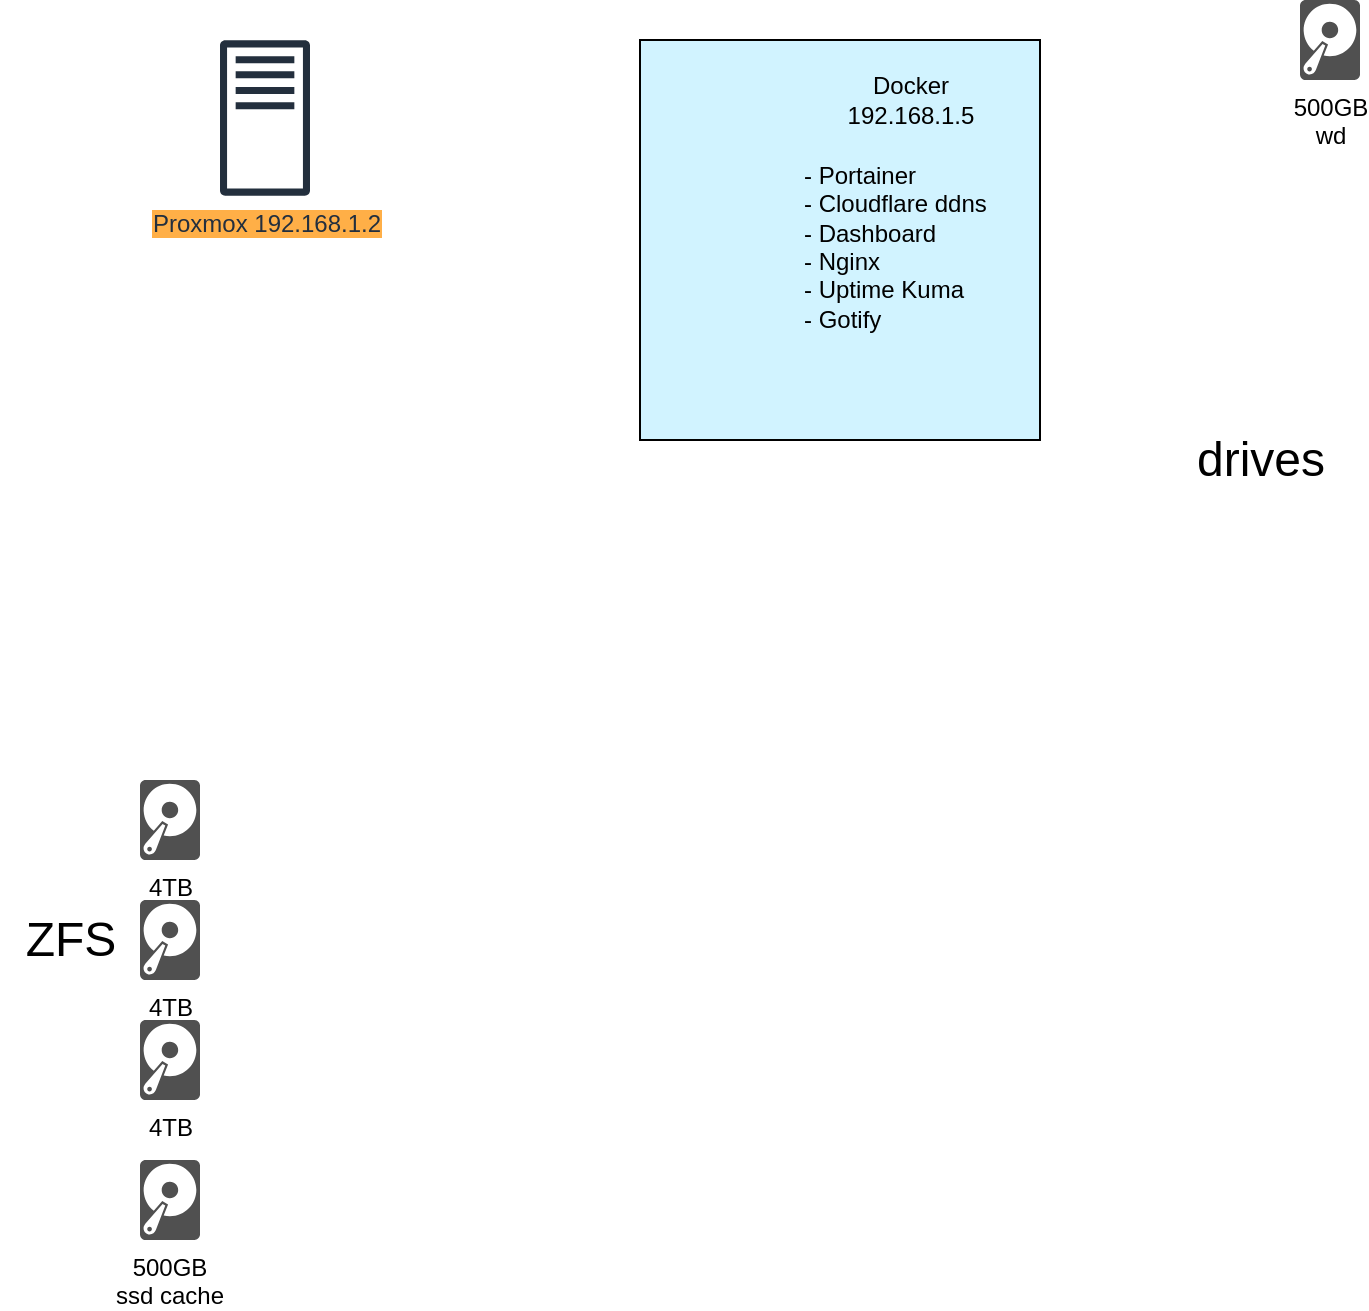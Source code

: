 <mxfile version="21.2.9" type="github">
  <diagram name="Page-1" id="GawN0sBzUaCXgQbSJTzt">
    <mxGraphModel dx="1434" dy="744" grid="1" gridSize="10" guides="1" tooltips="1" connect="1" arrows="1" fold="1" page="1" pageScale="1" pageWidth="1169" pageHeight="826" math="0" shadow="0">
      <root>
        <mxCell id="0" />
        <mxCell id="1" parent="0" />
        <mxCell id="Fs72LVVjV9bSrvQO9REc-1" value="&lt;div&gt;Proxmox 192.168.1.2&lt;/div&gt;" style="sketch=0;outlineConnect=0;fontColor=#232F3E;gradientColor=none;fillColor=#232F3D;strokeColor=none;dashed=0;verticalLabelPosition=bottom;verticalAlign=top;align=center;html=1;fontSize=12;fontStyle=0;aspect=fixed;pointerEvents=1;shape=mxgraph.aws4.traditional_server;labelBackgroundColor=#FFAF47;" vertex="1" parent="1">
          <mxGeometry x="110" y="40" width="45" height="78" as="geometry" />
        </mxCell>
        <mxCell id="Fs72LVVjV9bSrvQO9REc-2" value="&lt;div align=&quot;center&quot;&gt;&lt;br&gt;&lt;/div&gt;" style="whiteSpace=wrap;html=1;aspect=fixed;align=center;labelBackgroundColor=none;labelBorderColor=none;fillColor=#D1F3FF;" vertex="1" parent="1">
          <mxGeometry x="320" y="40" width="200" height="200" as="geometry" />
        </mxCell>
        <mxCell id="Fs72LVVjV9bSrvQO9REc-3" value="" style="shape=image;html=1;verticalAlign=top;verticalLabelPosition=bottom;labelBackgroundColor=#ffffff;imageAspect=0;aspect=fixed;image=https://cdn0.iconfinder.com/data/icons/social-media-2104/24/social_media_social_media_logo_docker-128.png" vertex="1" parent="1">
          <mxGeometry x="330" y="40" width="60" height="60" as="geometry" />
        </mxCell>
        <mxCell id="Fs72LVVjV9bSrvQO9REc-4" value="&lt;div&gt;Docker&lt;/div&gt;&lt;div&gt;192.168.1.5&lt;/div&gt;" style="text;html=1;align=center;verticalAlign=middle;resizable=0;points=[];autosize=1;strokeColor=none;fillColor=none;" vertex="1" parent="1">
          <mxGeometry x="410" y="50" width="90" height="40" as="geometry" />
        </mxCell>
        <mxCell id="Fs72LVVjV9bSrvQO9REc-5" value="&lt;div&gt;- Portainer&lt;/div&gt;&lt;div&gt;- Cloudflare ddns&lt;/div&gt;&lt;div&gt;- Dashboard&lt;/div&gt;&lt;div&gt;- Nginx&lt;/div&gt;&lt;div&gt;- Uptime Kuma&lt;/div&gt;&lt;div&gt;- Gotify&lt;/div&gt;&lt;div&gt;&lt;br&gt;&lt;/div&gt;&lt;div&gt;&lt;br&gt;&lt;/div&gt;&lt;div&gt;&lt;br&gt;&lt;/div&gt;" style="text;html=1;align=left;verticalAlign=middle;resizable=0;points=[];autosize=1;strokeColor=none;fillColor=none;" vertex="1" parent="1">
          <mxGeometry x="400" y="95" width="110" height="140" as="geometry" />
        </mxCell>
        <mxCell id="Fs72LVVjV9bSrvQO9REc-9" value="&lt;div&gt;4TB&lt;/div&gt;" style="sketch=0;pointerEvents=1;shadow=0;dashed=0;html=1;strokeColor=none;fillColor=#505050;labelPosition=center;verticalLabelPosition=bottom;verticalAlign=top;outlineConnect=0;align=center;shape=mxgraph.office.devices.hard_disk;" vertex="1" parent="1">
          <mxGeometry x="70" y="410" width="30" height="40" as="geometry" />
        </mxCell>
        <mxCell id="Fs72LVVjV9bSrvQO9REc-10" value="drives" style="text;html=1;align=center;verticalAlign=middle;resizable=0;points=[];autosize=1;strokeColor=none;fillColor=none;fontSize=24;" vertex="1" parent="1">
          <mxGeometry x="585" y="230" width="90" height="40" as="geometry" />
        </mxCell>
        <mxCell id="Fs72LVVjV9bSrvQO9REc-11" value="&lt;div&gt;4TB&lt;/div&gt;" style="sketch=0;pointerEvents=1;shadow=0;dashed=0;html=1;strokeColor=none;fillColor=#505050;labelPosition=center;verticalLabelPosition=bottom;verticalAlign=top;outlineConnect=0;align=center;shape=mxgraph.office.devices.hard_disk;" vertex="1" parent="1">
          <mxGeometry x="70" y="470" width="30" height="40" as="geometry" />
        </mxCell>
        <mxCell id="Fs72LVVjV9bSrvQO9REc-12" value="&lt;div&gt;4TB&lt;/div&gt;" style="sketch=0;pointerEvents=1;shadow=0;dashed=0;html=1;strokeColor=none;fillColor=#505050;labelPosition=center;verticalLabelPosition=bottom;verticalAlign=top;outlineConnect=0;align=center;shape=mxgraph.office.devices.hard_disk;" vertex="1" parent="1">
          <mxGeometry x="70" y="530" width="30" height="40" as="geometry" />
        </mxCell>
        <mxCell id="Fs72LVVjV9bSrvQO9REc-13" value="500GB&#xa;ssd cache" style="sketch=0;pointerEvents=1;shadow=0;dashed=0;strokeColor=none;fillColor=#505050;labelPosition=center;verticalLabelPosition=bottom;verticalAlign=top;outlineConnect=0;align=center;shape=mxgraph.office.devices.hard_disk;" vertex="1" parent="1">
          <mxGeometry x="70" y="600" width="30" height="40" as="geometry" />
        </mxCell>
        <mxCell id="Fs72LVVjV9bSrvQO9REc-14" value="&lt;div&gt;500GB&lt;/div&gt;&lt;div&gt;wd&lt;br&gt;&lt;/div&gt;" style="sketch=0;pointerEvents=1;shadow=0;dashed=0;html=1;strokeColor=none;fillColor=#505050;labelPosition=center;verticalLabelPosition=bottom;verticalAlign=top;outlineConnect=0;align=center;shape=mxgraph.office.devices.hard_disk;" vertex="1" parent="1">
          <mxGeometry x="650" y="20" width="30" height="40" as="geometry" />
        </mxCell>
        <mxCell id="Fs72LVVjV9bSrvQO9REc-15" value="ZFS" style="text;html=1;align=center;verticalAlign=middle;resizable=0;points=[];autosize=1;strokeColor=none;fillColor=none;fontSize=24;" vertex="1" parent="1">
          <mxGeometry y="470" width="70" height="40" as="geometry" />
        </mxCell>
      </root>
    </mxGraphModel>
  </diagram>
</mxfile>
